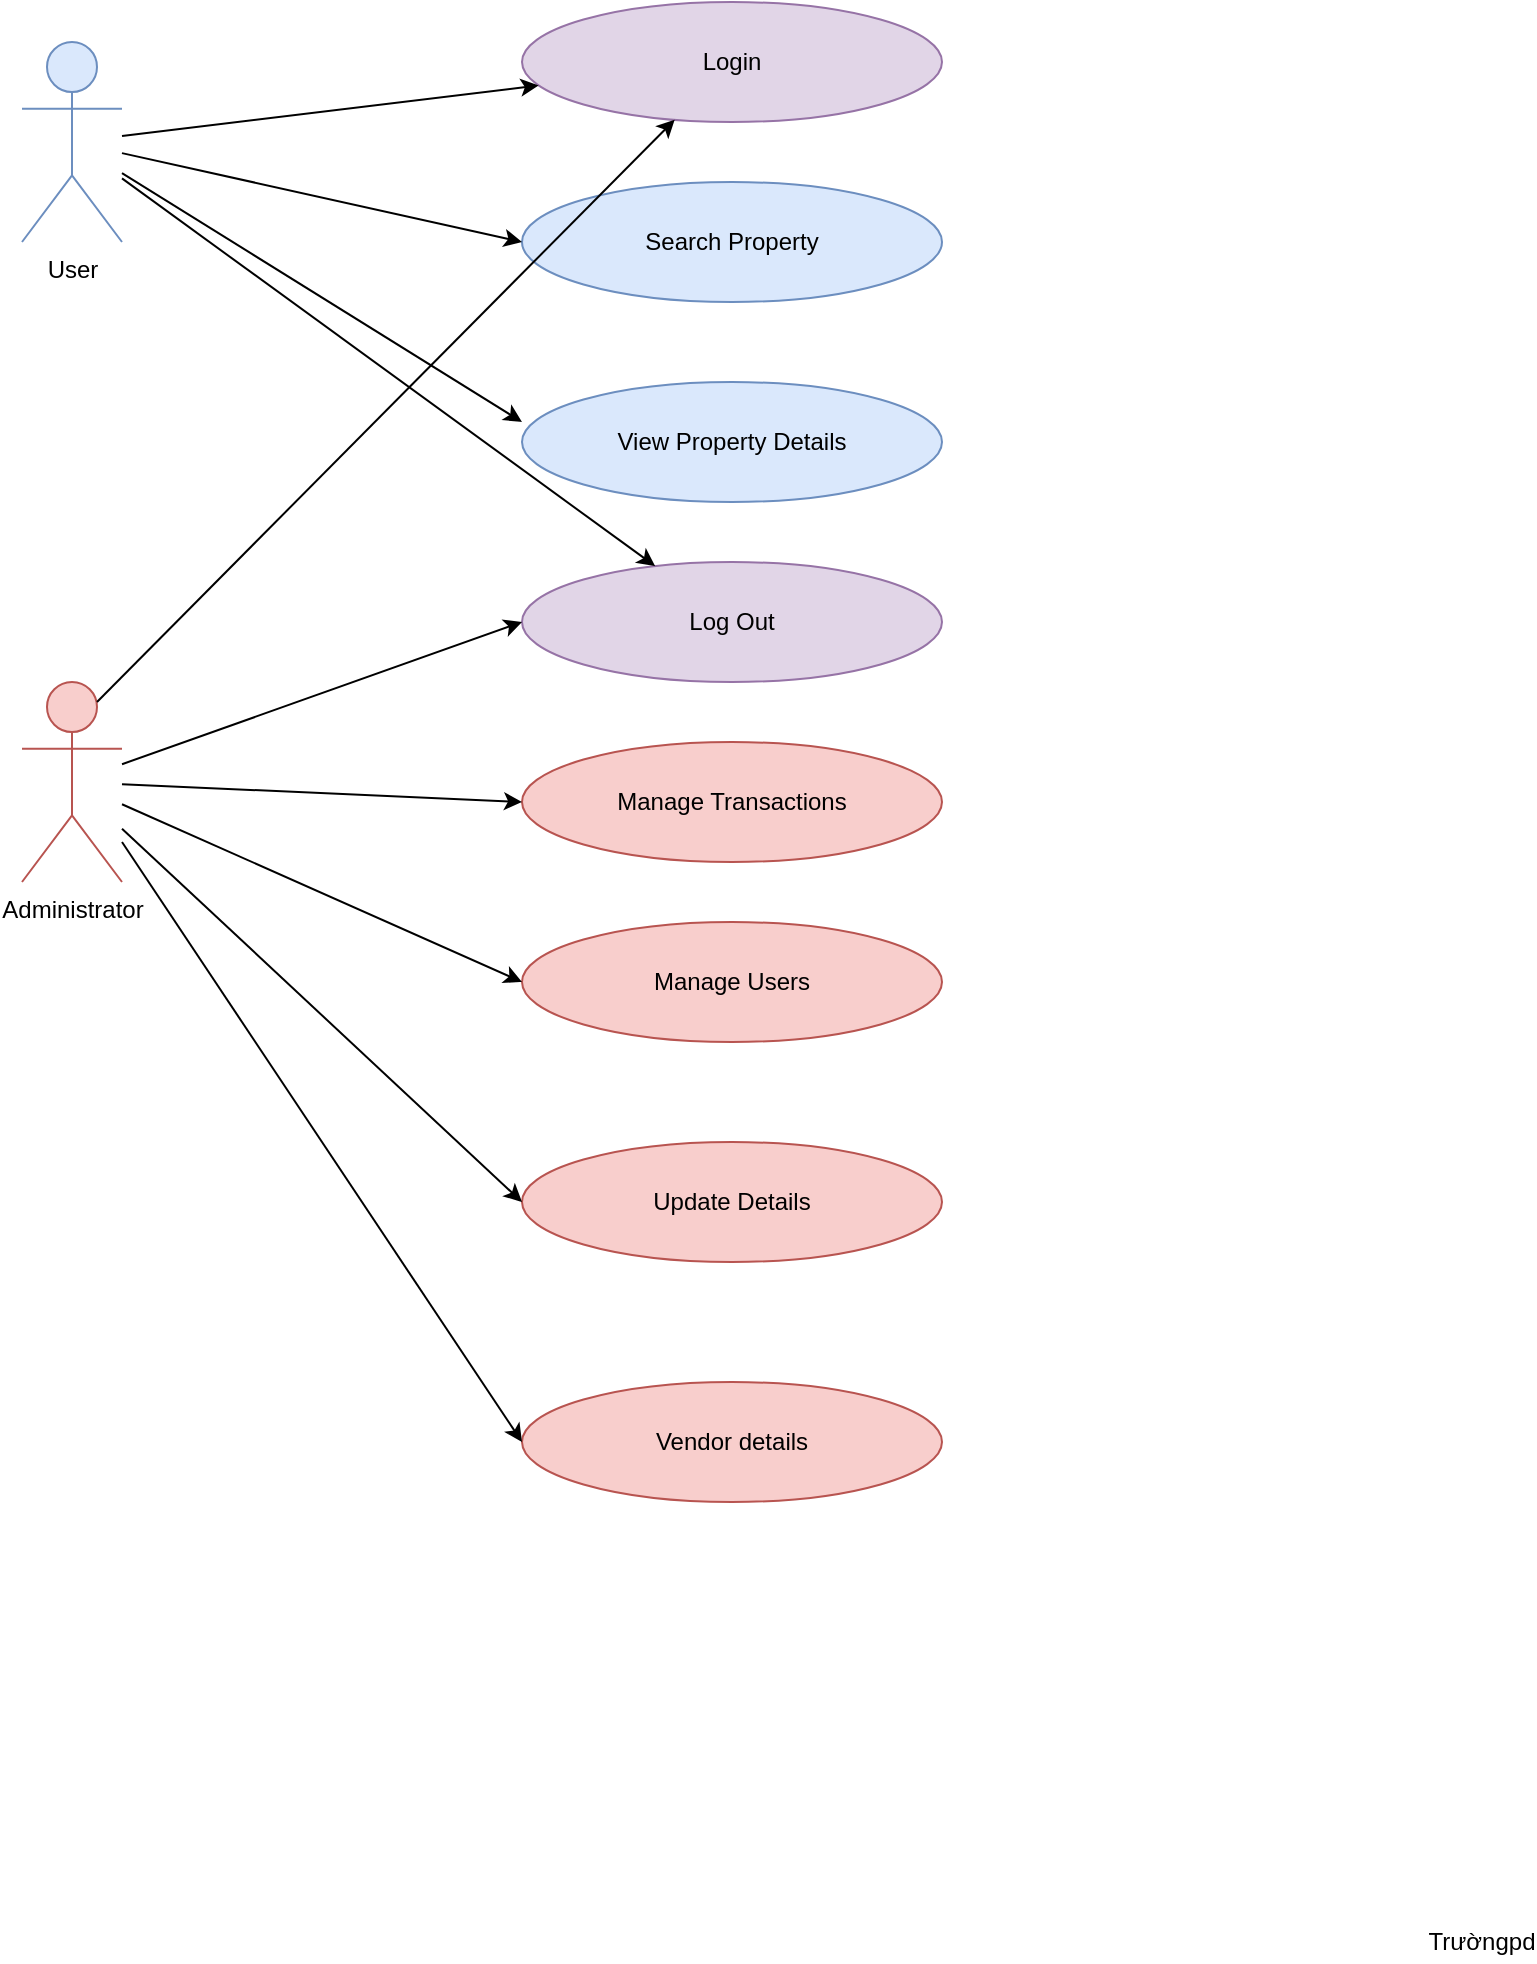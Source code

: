 <mxfile version="13.9.8" type="github" pages="2">
  <diagram id="Z8oSEbn1bBhq3Yj3LOK5" name="Estate-website">
    <mxGraphModel dx="1965" dy="1140" grid="1" gridSize="10" guides="1" tooltips="1" connect="1" arrows="1" fold="1" page="1" pageScale="1" pageWidth="850" pageHeight="1100" math="0" shadow="0">
      <root>
        <mxCell id="0" />
        <mxCell id="1" parent="0" />
        <mxCell id="-wQXRfL7DwlZ8ekNPzgg-1" value="User&lt;br&gt;" style="shape=umlActor;verticalLabelPosition=bottom;verticalAlign=top;html=1;outlineConnect=0;fillColor=#dae8fc;strokeColor=#6c8ebf;" parent="1" vertex="1">
          <mxGeometry x="70" y="130" width="50" height="100" as="geometry" />
        </mxCell>
        <mxCell id="-wQXRfL7DwlZ8ekNPzgg-6" value="Administrator" style="shape=umlActor;verticalLabelPosition=bottom;verticalAlign=top;html=1;outlineConnect=0;fillColor=#f8cecc;strokeColor=#b85450;" parent="1" vertex="1">
          <mxGeometry x="70" y="450" width="50" height="100" as="geometry" />
        </mxCell>
        <mxCell id="-wQXRfL7DwlZ8ekNPzgg-10" value="Login" style="ellipse;whiteSpace=wrap;html=1;fillColor=#e1d5e7;strokeColor=#9673a6;" parent="1" vertex="1">
          <mxGeometry x="320" y="110" width="210" height="60" as="geometry" />
        </mxCell>
        <mxCell id="-wQXRfL7DwlZ8ekNPzgg-11" value="Search Property" style="ellipse;whiteSpace=wrap;html=1;fillColor=#dae8fc;strokeColor=#6c8ebf;" parent="1" vertex="1">
          <mxGeometry x="320" y="200" width="210" height="60" as="geometry" />
        </mxCell>
        <mxCell id="-wQXRfL7DwlZ8ekNPzgg-12" value="Update Details" style="ellipse;whiteSpace=wrap;html=1;fillColor=#f8cecc;strokeColor=#b85450;" parent="1" vertex="1">
          <mxGeometry x="320" y="680" width="210" height="60" as="geometry" />
        </mxCell>
        <mxCell id="-wQXRfL7DwlZ8ekNPzgg-13" value="View Property Details" style="ellipse;whiteSpace=wrap;html=1;fillColor=#dae8fc;strokeColor=#6c8ebf;" parent="1" vertex="1">
          <mxGeometry x="320" y="300" width="210" height="60" as="geometry" />
        </mxCell>
        <mxCell id="-wQXRfL7DwlZ8ekNPzgg-14" value="Manage Transactions" style="ellipse;whiteSpace=wrap;html=1;fillColor=#f8cecc;strokeColor=#b85450;" parent="1" vertex="1">
          <mxGeometry x="320" y="480" width="210" height="60" as="geometry" />
        </mxCell>
        <mxCell id="-wQXRfL7DwlZ8ekNPzgg-15" value="Manage Users" style="ellipse;whiteSpace=wrap;html=1;fillColor=#f8cecc;strokeColor=#b85450;" parent="1" vertex="1">
          <mxGeometry x="320" y="570" width="210" height="60" as="geometry" />
        </mxCell>
        <mxCell id="-wQXRfL7DwlZ8ekNPzgg-16" value="Log Out" style="ellipse;whiteSpace=wrap;html=1;fillColor=#e1d5e7;strokeColor=#9673a6;" parent="1" vertex="1">
          <mxGeometry x="320" y="390" width="210" height="60" as="geometry" />
        </mxCell>
        <mxCell id="-wQXRfL7DwlZ8ekNPzgg-17" value="Vendor details" style="ellipse;whiteSpace=wrap;html=1;fillColor=#f8cecc;strokeColor=#b85450;" parent="1" vertex="1">
          <mxGeometry x="320" y="800" width="210" height="60" as="geometry" />
        </mxCell>
        <mxCell id="-wQXRfL7DwlZ8ekNPzgg-19" value="" style="endArrow=classic;html=1;" parent="1" source="-wQXRfL7DwlZ8ekNPzgg-1" target="-wQXRfL7DwlZ8ekNPzgg-10" edge="1">
          <mxGeometry width="50" height="50" relative="1" as="geometry">
            <mxPoint x="400" y="210" as="sourcePoint" />
            <mxPoint x="450" y="160" as="targetPoint" />
          </mxGeometry>
        </mxCell>
        <mxCell id="-wQXRfL7DwlZ8ekNPzgg-23" value="" style="endArrow=classic;html=1;entryX=0;entryY=0.5;entryDx=0;entryDy=0;" parent="1" source="-wQXRfL7DwlZ8ekNPzgg-1" target="-wQXRfL7DwlZ8ekNPzgg-11" edge="1">
          <mxGeometry width="50" height="50" relative="1" as="geometry">
            <mxPoint x="400" y="210" as="sourcePoint" />
            <mxPoint x="450" y="160" as="targetPoint" />
          </mxGeometry>
        </mxCell>
        <mxCell id="-wQXRfL7DwlZ8ekNPzgg-24" value="" style="endArrow=classic;html=1;entryX=0;entryY=0.333;entryDx=0;entryDy=0;entryPerimeter=0;" parent="1" source="-wQXRfL7DwlZ8ekNPzgg-1" target="-wQXRfL7DwlZ8ekNPzgg-13" edge="1">
          <mxGeometry width="50" height="50" relative="1" as="geometry">
            <mxPoint x="400" y="210" as="sourcePoint" />
            <mxPoint x="310" y="330" as="targetPoint" />
          </mxGeometry>
        </mxCell>
        <mxCell id="-wQXRfL7DwlZ8ekNPzgg-25" value="" style="endArrow=classic;html=1;" parent="1" source="-wQXRfL7DwlZ8ekNPzgg-1" target="-wQXRfL7DwlZ8ekNPzgg-16" edge="1">
          <mxGeometry width="50" height="50" relative="1" as="geometry">
            <mxPoint x="140" y="400" as="sourcePoint" />
            <mxPoint x="450" y="340" as="targetPoint" />
          </mxGeometry>
        </mxCell>
        <mxCell id="-wQXRfL7DwlZ8ekNPzgg-26" value="" style="endArrow=classic;html=1;entryX=0;entryY=0.5;entryDx=0;entryDy=0;" parent="1" source="-wQXRfL7DwlZ8ekNPzgg-6" target="-wQXRfL7DwlZ8ekNPzgg-16" edge="1">
          <mxGeometry width="50" height="50" relative="1" as="geometry">
            <mxPoint x="400" y="390" as="sourcePoint" />
            <mxPoint x="450" y="340" as="targetPoint" />
          </mxGeometry>
        </mxCell>
        <mxCell id="-wQXRfL7DwlZ8ekNPzgg-28" value="" style="endArrow=classic;html=1;entryX=0;entryY=0.5;entryDx=0;entryDy=0;" parent="1" source="-wQXRfL7DwlZ8ekNPzgg-6" target="-wQXRfL7DwlZ8ekNPzgg-15" edge="1">
          <mxGeometry width="50" height="50" relative="1" as="geometry">
            <mxPoint x="300" y="640" as="sourcePoint" />
            <mxPoint x="350" y="590" as="targetPoint" />
          </mxGeometry>
        </mxCell>
        <mxCell id="-wQXRfL7DwlZ8ekNPzgg-30" value="" style="endArrow=classic;html=1;entryX=0;entryY=0.5;entryDx=0;entryDy=0;" parent="1" source="-wQXRfL7DwlZ8ekNPzgg-6" target="-wQXRfL7DwlZ8ekNPzgg-14" edge="1">
          <mxGeometry width="50" height="50" relative="1" as="geometry">
            <mxPoint x="400" y="390" as="sourcePoint" />
            <mxPoint x="450" y="340" as="targetPoint" />
          </mxGeometry>
        </mxCell>
        <mxCell id="-wQXRfL7DwlZ8ekNPzgg-31" value="" style="endArrow=classic;html=1;entryX=0;entryY=0.5;entryDx=0;entryDy=0;" parent="1" source="-wQXRfL7DwlZ8ekNPzgg-6" target="-wQXRfL7DwlZ8ekNPzgg-12" edge="1">
          <mxGeometry width="50" height="50" relative="1" as="geometry">
            <mxPoint x="400" y="540" as="sourcePoint" />
            <mxPoint x="450" y="490" as="targetPoint" />
          </mxGeometry>
        </mxCell>
        <mxCell id="-wQXRfL7DwlZ8ekNPzgg-32" value="" style="endArrow=classic;html=1;entryX=0;entryY=0.5;entryDx=0;entryDy=0;" parent="1" target="-wQXRfL7DwlZ8ekNPzgg-17" edge="1">
          <mxGeometry width="50" height="50" relative="1" as="geometry">
            <mxPoint x="120" y="530" as="sourcePoint" />
            <mxPoint x="450" y="670" as="targetPoint" />
          </mxGeometry>
        </mxCell>
        <mxCell id="-wQXRfL7DwlZ8ekNPzgg-33" value="" style="endArrow=classic;html=1;exitX=0.75;exitY=0.1;exitDx=0;exitDy=0;exitPerimeter=0;" parent="1" source="-wQXRfL7DwlZ8ekNPzgg-6" target="-wQXRfL7DwlZ8ekNPzgg-10" edge="1">
          <mxGeometry width="50" height="50" relative="1" as="geometry">
            <mxPoint x="400" y="340" as="sourcePoint" />
            <mxPoint x="450" y="290" as="targetPoint" />
          </mxGeometry>
        </mxCell>
        <mxCell id="-wQXRfL7DwlZ8ekNPzgg-34" value="Trườngpd" style="text;html=1;strokeColor=none;fillColor=none;align=center;verticalAlign=middle;whiteSpace=wrap;rounded=0;" parent="1" vertex="1">
          <mxGeometry x="780" y="1070" width="40" height="20" as="geometry" />
        </mxCell>
      </root>
    </mxGraphModel>
  </diagram>
  <diagram id="oPkNvQ8Dj2n9ATQopcD-" name="database">
    <mxGraphModel dx="1677" dy="1127" grid="0" gridSize="10" guides="1" tooltips="1" connect="1" arrows="1" fold="1" page="0" pageScale="1" pageWidth="850" pageHeight="1100" background="none" math="0" shadow="0">
      <root>
        <mxCell id="tRssm2NruW9SGUldVLzW-0" />
        <mxCell id="tRssm2NruW9SGUldVLzW-1" parent="tRssm2NruW9SGUldVLzW-0" />
        <mxCell id="tRssm2NruW9SGUldVLzW-2" value="Category" style="shape=table;html=1;whiteSpace=wrap;startSize=30;container=1;collapsible=0;childLayout=tableLayout;fixedRows=1;rowLines=0;fontStyle=0;align=center;fillColor=#fff2cc;strokeColor=#d6b656;" vertex="1" parent="tRssm2NruW9SGUldVLzW-1">
          <mxGeometry x="-60" y="-28" width="170" height="120.176" as="geometry" />
        </mxCell>
        <mxCell id="tRssm2NruW9SGUldVLzW-3" value="" style="shape=partialRectangle;html=1;whiteSpace=wrap;collapsible=0;dropTarget=0;pointerEvents=0;fillColor=none;top=0;left=0;bottom=1;right=0;points=[[0,0.5],[1,0.5]];portConstraint=eastwest;" vertex="1" parent="tRssm2NruW9SGUldVLzW-2">
          <mxGeometry y="30" width="170" height="30" as="geometry" />
        </mxCell>
        <mxCell id="tRssm2NruW9SGUldVLzW-4" value="PR" style="shape=partialRectangle;html=1;whiteSpace=wrap;connectable=0;fillColor=none;top=0;left=0;bottom=0;right=0;overflow=hidden;" vertex="1" parent="tRssm2NruW9SGUldVLzW-3">
          <mxGeometry width="38" height="30" as="geometry" />
        </mxCell>
        <mxCell id="tRssm2NruW9SGUldVLzW-5" value="&lt;b&gt;id_category&lt;/b&gt;" style="shape=partialRectangle;html=1;whiteSpace=wrap;connectable=0;fillColor=none;top=0;left=0;bottom=0;right=0;align=left;spacingLeft=6;overflow=hidden;" vertex="1" parent="tRssm2NruW9SGUldVLzW-3">
          <mxGeometry x="38" width="132" height="30" as="geometry" />
        </mxCell>
        <mxCell id="tRssm2NruW9SGUldVLzW-6" value="" style="shape=partialRectangle;html=1;whiteSpace=wrap;collapsible=0;dropTarget=0;pointerEvents=0;fillColor=none;top=0;left=0;bottom=0;right=0;points=[[0,0.5],[1,0.5]];portConstraint=eastwest;" vertex="1" parent="tRssm2NruW9SGUldVLzW-2">
          <mxGeometry y="60" width="170" height="30" as="geometry" />
        </mxCell>
        <mxCell id="tRssm2NruW9SGUldVLzW-7" value="" style="shape=partialRectangle;html=1;whiteSpace=wrap;connectable=0;fillColor=none;top=0;left=0;bottom=0;right=0;overflow=hidden;" vertex="1" parent="tRssm2NruW9SGUldVLzW-6">
          <mxGeometry width="38" height="30" as="geometry" />
        </mxCell>
        <mxCell id="tRssm2NruW9SGUldVLzW-8" value="" style="shape=partialRectangle;html=1;whiteSpace=wrap;connectable=0;fillColor=none;top=0;left=0;bottom=0;right=0;align=left;spacingLeft=6;overflow=hidden;" vertex="1" parent="tRssm2NruW9SGUldVLzW-6">
          <mxGeometry x="38" width="132" height="30" as="geometry" />
        </mxCell>
        <mxCell id="tRssm2NruW9SGUldVLzW-9" value="" style="shape=partialRectangle;html=1;whiteSpace=wrap;collapsible=0;dropTarget=0;pointerEvents=0;fillColor=none;top=0;left=0;bottom=0;right=0;points=[[0,0.5],[1,0.5]];portConstraint=eastwest;" vertex="1" parent="tRssm2NruW9SGUldVLzW-2">
          <mxGeometry y="90" width="170" height="30" as="geometry" />
        </mxCell>
        <mxCell id="tRssm2NruW9SGUldVLzW-10" value="" style="shape=partialRectangle;html=1;whiteSpace=wrap;connectable=0;fillColor=none;top=0;left=0;bottom=0;right=0;overflow=hidden;" vertex="1" parent="tRssm2NruW9SGUldVLzW-9">
          <mxGeometry width="38" height="30" as="geometry" />
        </mxCell>
        <mxCell id="tRssm2NruW9SGUldVLzW-11" value="" style="shape=partialRectangle;html=1;whiteSpace=wrap;connectable=0;fillColor=none;top=0;left=0;bottom=0;right=0;align=left;spacingLeft=6;overflow=hidden;" vertex="1" parent="tRssm2NruW9SGUldVLzW-9">
          <mxGeometry x="38" width="132" height="30" as="geometry" />
        </mxCell>
        <mxCell id="tRssm2NruW9SGUldVLzW-18" value="Product" style="shape=table;html=1;whiteSpace=wrap;startSize=30;container=1;collapsible=0;childLayout=tableLayout;fixedRows=1;rowLines=0;fontStyle=1;align=center;fillColor=#fff2cc;strokeColor=#d6b656;" vertex="1" parent="tRssm2NruW9SGUldVLzW-1">
          <mxGeometry x="239" y="57" width="170" height="362" as="geometry" />
        </mxCell>
        <mxCell id="tRssm2NruW9SGUldVLzW-19" value="" style="shape=partialRectangle;html=1;whiteSpace=wrap;collapsible=0;dropTarget=0;pointerEvents=0;fillColor=none;top=0;left=0;bottom=1;right=0;points=[[0,0.5],[1,0.5]];portConstraint=eastwest;" vertex="1" parent="tRssm2NruW9SGUldVLzW-18">
          <mxGeometry y="30" width="170" height="30" as="geometry" />
        </mxCell>
        <mxCell id="tRssm2NruW9SGUldVLzW-20" value="PR" style="shape=partialRectangle;html=1;whiteSpace=wrap;connectable=0;fillColor=none;top=0;left=0;bottom=0;right=0;overflow=hidden;" vertex="1" parent="tRssm2NruW9SGUldVLzW-19">
          <mxGeometry width="38" height="30" as="geometry" />
        </mxCell>
        <mxCell id="tRssm2NruW9SGUldVLzW-21" value="&lt;b&gt;id_product&lt;/b&gt;" style="shape=partialRectangle;html=1;whiteSpace=wrap;connectable=0;fillColor=none;top=0;left=0;bottom=0;right=0;align=left;spacingLeft=6;overflow=hidden;" vertex="1" parent="tRssm2NruW9SGUldVLzW-19">
          <mxGeometry x="38" width="132" height="30" as="geometry" />
        </mxCell>
        <mxCell id="tRssm2NruW9SGUldVLzW-22" value="" style="shape=partialRectangle;html=1;whiteSpace=wrap;collapsible=0;dropTarget=0;pointerEvents=0;fillColor=none;top=0;left=0;bottom=0;right=0;points=[[0,0.5],[1,0.5]];portConstraint=eastwest;" vertex="1" parent="tRssm2NruW9SGUldVLzW-18">
          <mxGeometry y="60" width="170" height="30" as="geometry" />
        </mxCell>
        <mxCell id="tRssm2NruW9SGUldVLzW-23" value="" style="shape=partialRectangle;html=1;whiteSpace=wrap;connectable=0;fillColor=none;top=0;left=0;bottom=0;right=0;overflow=hidden;" vertex="1" parent="tRssm2NruW9SGUldVLzW-22">
          <mxGeometry width="38" height="30" as="geometry" />
        </mxCell>
        <mxCell id="tRssm2NruW9SGUldVLzW-24" value="name" style="shape=partialRectangle;html=1;whiteSpace=wrap;connectable=0;fillColor=none;top=0;left=0;bottom=0;right=0;align=left;spacingLeft=6;overflow=hidden;" vertex="1" parent="tRssm2NruW9SGUldVLzW-22">
          <mxGeometry x="38" width="132" height="30" as="geometry" />
        </mxCell>
        <mxCell id="tRssm2NruW9SGUldVLzW-25" value="" style="shape=partialRectangle;html=1;whiteSpace=wrap;collapsible=0;dropTarget=0;pointerEvents=0;fillColor=none;top=0;left=0;bottom=0;right=0;points=[[0,0.5],[1,0.5]];portConstraint=eastwest;" vertex="1" parent="tRssm2NruW9SGUldVLzW-18">
          <mxGeometry y="90" width="170" height="30" as="geometry" />
        </mxCell>
        <mxCell id="tRssm2NruW9SGUldVLzW-26" value="" style="shape=partialRectangle;html=1;whiteSpace=wrap;connectable=0;fillColor=none;top=0;left=0;bottom=0;right=0;overflow=hidden;" vertex="1" parent="tRssm2NruW9SGUldVLzW-25">
          <mxGeometry width="38" height="30" as="geometry" />
        </mxCell>
        <mxCell id="tRssm2NruW9SGUldVLzW-27" value="price" style="shape=partialRectangle;html=1;whiteSpace=wrap;connectable=0;fillColor=none;top=0;left=0;bottom=0;right=0;align=left;spacingLeft=6;overflow=hidden;" vertex="1" parent="tRssm2NruW9SGUldVLzW-25">
          <mxGeometry x="38" width="132" height="30" as="geometry" />
        </mxCell>
        <mxCell id="tRssm2NruW9SGUldVLzW-28" value="" style="shape=partialRectangle;html=1;whiteSpace=wrap;collapsible=0;dropTarget=0;pointerEvents=0;fillColor=none;top=0;left=0;bottom=0;right=0;points=[[0,0.5],[1,0.5]];portConstraint=eastwest;" vertex="1" parent="tRssm2NruW9SGUldVLzW-18">
          <mxGeometry y="120" width="170" height="30" as="geometry" />
        </mxCell>
        <mxCell id="tRssm2NruW9SGUldVLzW-29" value="" style="shape=partialRectangle;html=1;whiteSpace=wrap;connectable=0;fillColor=none;top=0;left=0;bottom=0;right=0;overflow=hidden;" vertex="1" parent="tRssm2NruW9SGUldVLzW-28">
          <mxGeometry width="38" height="30" as="geometry" />
        </mxCell>
        <mxCell id="tRssm2NruW9SGUldVLzW-30" value="image" style="shape=partialRectangle;html=1;whiteSpace=wrap;connectable=0;fillColor=none;top=0;left=0;bottom=0;right=0;align=left;spacingLeft=6;overflow=hidden;" vertex="1" parent="tRssm2NruW9SGUldVLzW-28">
          <mxGeometry x="38" width="132" height="30" as="geometry" />
        </mxCell>
        <mxCell id="tRssm2NruW9SGUldVLzW-31" value="" style="shape=partialRectangle;html=1;whiteSpace=wrap;collapsible=0;dropTarget=0;pointerEvents=0;fillColor=none;top=0;left=0;bottom=0;right=0;points=[[0,0.5],[1,0.5]];portConstraint=eastwest;" vertex="1" parent="tRssm2NruW9SGUldVLzW-18">
          <mxGeometry y="150" width="170" height="30" as="geometry" />
        </mxCell>
        <mxCell id="tRssm2NruW9SGUldVLzW-32" value="" style="shape=partialRectangle;html=1;whiteSpace=wrap;connectable=0;fillColor=none;top=0;left=0;bottom=0;right=0;overflow=hidden;" vertex="1" parent="tRssm2NruW9SGUldVLzW-31">
          <mxGeometry width="38" height="30" as="geometry" />
        </mxCell>
        <mxCell id="tRssm2NruW9SGUldVLzW-33" value="discount" style="shape=partialRectangle;html=1;whiteSpace=wrap;connectable=0;fillColor=none;top=0;left=0;bottom=0;right=0;align=left;spacingLeft=6;overflow=hidden;" vertex="1" parent="tRssm2NruW9SGUldVLzW-31">
          <mxGeometry x="38" width="132" height="30" as="geometry" />
        </mxCell>
        <mxCell id="tRssm2NruW9SGUldVLzW-34" value="" style="shape=partialRectangle;html=1;whiteSpace=wrap;collapsible=0;dropTarget=0;pointerEvents=0;fillColor=none;top=0;left=0;bottom=0;right=0;points=[[0,0.5],[1,0.5]];portConstraint=eastwest;" vertex="1" parent="tRssm2NruW9SGUldVLzW-18">
          <mxGeometry y="180" width="170" height="30" as="geometry" />
        </mxCell>
        <mxCell id="tRssm2NruW9SGUldVLzW-35" value="FR1" style="shape=partialRectangle;html=1;whiteSpace=wrap;connectable=0;fillColor=none;top=0;left=0;bottom=0;right=0;overflow=hidden;" vertex="1" parent="tRssm2NruW9SGUldVLzW-34">
          <mxGeometry width="38" height="30" as="geometry" />
        </mxCell>
        <mxCell id="tRssm2NruW9SGUldVLzW-36" value="id_category" style="shape=partialRectangle;html=1;whiteSpace=wrap;connectable=0;fillColor=none;top=0;left=0;bottom=0;right=0;align=left;spacingLeft=6;overflow=hidden;" vertex="1" parent="tRssm2NruW9SGUldVLzW-34">
          <mxGeometry x="38" width="132" height="30" as="geometry" />
        </mxCell>
        <mxCell id="tRssm2NruW9SGUldVLzW-37" value="" style="shape=partialRectangle;html=1;whiteSpace=wrap;collapsible=0;dropTarget=0;pointerEvents=0;fillColor=none;top=0;left=0;bottom=0;right=0;points=[[0,0.5],[1,0.5]];portConstraint=eastwest;" vertex="1" parent="tRssm2NruW9SGUldVLzW-18">
          <mxGeometry y="210" width="170" height="30" as="geometry" />
        </mxCell>
        <mxCell id="tRssm2NruW9SGUldVLzW-38" value="" style="shape=partialRectangle;html=1;whiteSpace=wrap;connectable=0;fillColor=none;top=0;left=0;bottom=0;right=0;overflow=hidden;" vertex="1" parent="tRssm2NruW9SGUldVLzW-37">
          <mxGeometry width="38" height="30" as="geometry" />
        </mxCell>
        <mxCell id="tRssm2NruW9SGUldVLzW-39" value="description" style="shape=partialRectangle;html=1;whiteSpace=wrap;connectable=0;fillColor=none;top=0;left=0;bottom=0;right=0;align=left;spacingLeft=6;overflow=hidden;" vertex="1" parent="tRssm2NruW9SGUldVLzW-37">
          <mxGeometry x="38" width="132" height="30" as="geometry" />
        </mxCell>
        <mxCell id="tRssm2NruW9SGUldVLzW-137" value="" style="shape=partialRectangle;html=1;whiteSpace=wrap;collapsible=0;dropTarget=0;pointerEvents=0;fillColor=none;top=0;left=0;bottom=0;right=0;points=[[0,0.5],[1,0.5]];portConstraint=eastwest;" vertex="1" parent="tRssm2NruW9SGUldVLzW-18">
          <mxGeometry y="240" width="170" height="30" as="geometry" />
        </mxCell>
        <mxCell id="tRssm2NruW9SGUldVLzW-138" value="" style="shape=partialRectangle;html=1;whiteSpace=wrap;connectable=0;fillColor=none;top=0;left=0;bottom=0;right=0;overflow=hidden;" vertex="1" parent="tRssm2NruW9SGUldVLzW-137">
          <mxGeometry width="38" height="30" as="geometry" />
        </mxCell>
        <mxCell id="tRssm2NruW9SGUldVLzW-139" value="special" style="shape=partialRectangle;html=1;whiteSpace=wrap;connectable=0;fillColor=none;top=0;left=0;bottom=0;right=0;align=left;spacingLeft=6;overflow=hidden;" vertex="1" parent="tRssm2NruW9SGUldVLzW-137">
          <mxGeometry x="38" width="132" height="30" as="geometry" />
        </mxCell>
        <mxCell id="tRssm2NruW9SGUldVLzW-144" value="" style="shape=partialRectangle;html=1;whiteSpace=wrap;collapsible=0;dropTarget=0;pointerEvents=0;fillColor=none;top=0;left=0;bottom=0;right=0;points=[[0,0.5],[1,0.5]];portConstraint=eastwest;" vertex="1" parent="tRssm2NruW9SGUldVLzW-18">
          <mxGeometry y="270" width="170" height="32" as="geometry" />
        </mxCell>
        <mxCell id="tRssm2NruW9SGUldVLzW-145" value="" style="shape=partialRectangle;html=1;whiteSpace=wrap;connectable=0;fillColor=none;top=0;left=0;bottom=0;right=0;overflow=hidden;" vertex="1" parent="tRssm2NruW9SGUldVLzW-144">
          <mxGeometry width="38" height="32" as="geometry" />
        </mxCell>
        <mxCell id="tRssm2NruW9SGUldVLzW-146" value="bed_room" style="shape=partialRectangle;html=1;whiteSpace=wrap;connectable=0;fillColor=none;top=0;left=0;bottom=0;right=0;align=left;spacingLeft=6;overflow=hidden;" vertex="1" parent="tRssm2NruW9SGUldVLzW-144">
          <mxGeometry x="38" width="132" height="32" as="geometry" />
        </mxCell>
        <mxCell id="tRssm2NruW9SGUldVLzW-147" value="" style="shape=partialRectangle;html=1;whiteSpace=wrap;collapsible=0;dropTarget=0;pointerEvents=0;fillColor=none;top=0;left=0;bottom=0;right=0;points=[[0,0.5],[1,0.5]];portConstraint=eastwest;" vertex="1" parent="tRssm2NruW9SGUldVLzW-18">
          <mxGeometry y="302" width="170" height="30" as="geometry" />
        </mxCell>
        <mxCell id="tRssm2NruW9SGUldVLzW-148" value="" style="shape=partialRectangle;html=1;whiteSpace=wrap;connectable=0;fillColor=none;top=0;left=0;bottom=0;right=0;overflow=hidden;" vertex="1" parent="tRssm2NruW9SGUldVLzW-147">
          <mxGeometry width="38" height="30" as="geometry" />
        </mxCell>
        <mxCell id="tRssm2NruW9SGUldVLzW-149" value="bathRoom" style="shape=partialRectangle;html=1;whiteSpace=wrap;connectable=0;fillColor=none;top=0;left=0;bottom=0;right=0;align=left;spacingLeft=6;overflow=hidden;" vertex="1" parent="tRssm2NruW9SGUldVLzW-147">
          <mxGeometry x="38" width="132" height="30" as="geometry" />
        </mxCell>
        <mxCell id="tRssm2NruW9SGUldVLzW-150" value="" style="shape=partialRectangle;html=1;whiteSpace=wrap;collapsible=0;dropTarget=0;pointerEvents=0;fillColor=none;top=0;left=0;bottom=0;right=0;points=[[0,0.5],[1,0.5]];portConstraint=eastwest;" vertex="1" parent="tRssm2NruW9SGUldVLzW-18">
          <mxGeometry y="332" width="170" height="30" as="geometry" />
        </mxCell>
        <mxCell id="tRssm2NruW9SGUldVLzW-151" value="" style="shape=partialRectangle;html=1;whiteSpace=wrap;connectable=0;fillColor=none;top=0;left=0;bottom=0;right=0;overflow=hidden;" vertex="1" parent="tRssm2NruW9SGUldVLzW-150">
          <mxGeometry width="38" height="30" as="geometry" />
        </mxCell>
        <mxCell id="tRssm2NruW9SGUldVLzW-152" value="area" style="shape=partialRectangle;html=1;whiteSpace=wrap;connectable=0;fillColor=none;top=0;left=0;bottom=0;right=0;align=left;spacingLeft=6;overflow=hidden;" vertex="1" parent="tRssm2NruW9SGUldVLzW-150">
          <mxGeometry x="38" width="132" height="30" as="geometry" />
        </mxCell>
        <mxCell id="tRssm2NruW9SGUldVLzW-40" value="Comment" style="shape=table;html=1;whiteSpace=wrap;startSize=30;container=1;collapsible=0;childLayout=tableLayout;fixedRows=1;rowLines=0;fontStyle=1;align=center;fillColor=#fff2cc;strokeColor=#d6b656;" vertex="1" parent="tRssm2NruW9SGUldVLzW-1">
          <mxGeometry x="521" y="-91" width="180" height="238.5" as="geometry" />
        </mxCell>
        <mxCell id="tRssm2NruW9SGUldVLzW-41" value="" style="shape=partialRectangle;html=1;whiteSpace=wrap;collapsible=0;dropTarget=0;pointerEvents=0;fillColor=none;top=0;left=0;bottom=1;right=0;points=[[0,0.5],[1,0.5]];portConstraint=eastwest;" vertex="1" parent="tRssm2NruW9SGUldVLzW-40">
          <mxGeometry y="30" width="180" height="30" as="geometry" />
        </mxCell>
        <mxCell id="tRssm2NruW9SGUldVLzW-42" value="PR" style="shape=partialRectangle;html=1;whiteSpace=wrap;connectable=0;fillColor=none;top=0;left=0;bottom=0;right=0;overflow=hidden;" vertex="1" parent="tRssm2NruW9SGUldVLzW-41">
          <mxGeometry width="33" height="30" as="geometry" />
        </mxCell>
        <mxCell id="tRssm2NruW9SGUldVLzW-43" value="&lt;b&gt;id_comment&lt;/b&gt;" style="shape=partialRectangle;html=1;whiteSpace=wrap;connectable=0;fillColor=none;top=0;left=0;bottom=0;right=0;align=left;spacingLeft=6;overflow=hidden;" vertex="1" parent="tRssm2NruW9SGUldVLzW-41">
          <mxGeometry x="33" width="147" height="30" as="geometry" />
        </mxCell>
        <mxCell id="tRssm2NruW9SGUldVLzW-44" value="" style="shape=partialRectangle;html=1;whiteSpace=wrap;collapsible=0;dropTarget=0;pointerEvents=0;fillColor=none;top=0;left=0;bottom=0;right=0;points=[[0,0.5],[1,0.5]];portConstraint=eastwest;" vertex="1" parent="tRssm2NruW9SGUldVLzW-40">
          <mxGeometry y="60" width="180" height="30" as="geometry" />
        </mxCell>
        <mxCell id="tRssm2NruW9SGUldVLzW-45" value="" style="shape=partialRectangle;html=1;whiteSpace=wrap;connectable=0;fillColor=none;top=0;left=0;bottom=0;right=0;overflow=hidden;" vertex="1" parent="tRssm2NruW9SGUldVLzW-44">
          <mxGeometry width="33" height="30" as="geometry" />
        </mxCell>
        <mxCell id="tRssm2NruW9SGUldVLzW-46" value="content" style="shape=partialRectangle;html=1;whiteSpace=wrap;connectable=0;fillColor=none;top=0;left=0;bottom=0;right=0;align=left;spacingLeft=6;overflow=hidden;" vertex="1" parent="tRssm2NruW9SGUldVLzW-44">
          <mxGeometry x="33" width="147" height="30" as="geometry" />
        </mxCell>
        <mxCell id="tRssm2NruW9SGUldVLzW-47" value="" style="shape=partialRectangle;html=1;whiteSpace=wrap;collapsible=0;dropTarget=0;pointerEvents=0;fillColor=none;top=0;left=0;bottom=0;right=0;points=[[0,0.5],[1,0.5]];portConstraint=eastwest;" vertex="1" parent="tRssm2NruW9SGUldVLzW-40">
          <mxGeometry y="90" width="180" height="30" as="geometry" />
        </mxCell>
        <mxCell id="tRssm2NruW9SGUldVLzW-48" value="FR1" style="shape=partialRectangle;html=1;whiteSpace=wrap;connectable=0;fillColor=none;top=0;left=0;bottom=0;right=0;overflow=hidden;" vertex="1" parent="tRssm2NruW9SGUldVLzW-47">
          <mxGeometry width="33" height="30" as="geometry" />
        </mxCell>
        <mxCell id="tRssm2NruW9SGUldVLzW-49" value="id_customer" style="shape=partialRectangle;html=1;whiteSpace=wrap;connectable=0;fillColor=none;top=0;left=0;bottom=0;right=0;align=left;spacingLeft=6;overflow=hidden;" vertex="1" parent="tRssm2NruW9SGUldVLzW-47">
          <mxGeometry x="33" width="147" height="30" as="geometry" />
        </mxCell>
        <mxCell id="tRssm2NruW9SGUldVLzW-50" value="" style="shape=partialRectangle;html=1;whiteSpace=wrap;collapsible=0;dropTarget=0;pointerEvents=0;fillColor=none;top=0;left=0;bottom=0;right=0;points=[[0,0.5],[1,0.5]];portConstraint=eastwest;" vertex="1" parent="tRssm2NruW9SGUldVLzW-40">
          <mxGeometry y="120" width="180" height="30" as="geometry" />
        </mxCell>
        <mxCell id="tRssm2NruW9SGUldVLzW-51" value="FR2" style="shape=partialRectangle;html=1;whiteSpace=wrap;connectable=0;fillColor=none;top=0;left=0;bottom=0;right=0;overflow=hidden;" vertex="1" parent="tRssm2NruW9SGUldVLzW-50">
          <mxGeometry width="33" height="30" as="geometry" />
        </mxCell>
        <mxCell id="tRssm2NruW9SGUldVLzW-52" value="id_product" style="shape=partialRectangle;html=1;whiteSpace=wrap;connectable=0;fillColor=none;top=0;left=0;bottom=0;right=0;align=left;spacingLeft=6;overflow=hidden;" vertex="1" parent="tRssm2NruW9SGUldVLzW-50">
          <mxGeometry x="33" width="147" height="30" as="geometry" />
        </mxCell>
        <mxCell id="tRssm2NruW9SGUldVLzW-56" value="" style="shape=partialRectangle;html=1;whiteSpace=wrap;collapsible=0;dropTarget=0;pointerEvents=0;fillColor=none;top=0;left=0;bottom=0;right=0;points=[[0,0.5],[1,0.5]];portConstraint=eastwest;" vertex="1" parent="tRssm2NruW9SGUldVLzW-40">
          <mxGeometry y="150" width="180" height="30" as="geometry" />
        </mxCell>
        <mxCell id="tRssm2NruW9SGUldVLzW-57" value="" style="shape=partialRectangle;html=1;whiteSpace=wrap;connectable=0;fillColor=none;top=0;left=0;bottom=0;right=0;overflow=hidden;" vertex="1" parent="tRssm2NruW9SGUldVLzW-56">
          <mxGeometry width="33" height="30" as="geometry" />
        </mxCell>
        <mxCell id="tRssm2NruW9SGUldVLzW-58" value="date" style="shape=partialRectangle;html=1;whiteSpace=wrap;connectable=0;fillColor=none;top=0;left=0;bottom=0;right=0;align=left;spacingLeft=6;overflow=hidden;" vertex="1" parent="tRssm2NruW9SGUldVLzW-56">
          <mxGeometry x="33" width="147" height="30" as="geometry" />
        </mxCell>
        <mxCell id="tRssm2NruW9SGUldVLzW-53" value="" style="shape=partialRectangle;html=1;whiteSpace=wrap;collapsible=0;dropTarget=0;pointerEvents=0;fillColor=none;top=0;left=0;bottom=0;right=0;points=[[0,0.5],[1,0.5]];portConstraint=eastwest;" vertex="1" parent="tRssm2NruW9SGUldVLzW-40">
          <mxGeometry y="180" width="180" height="33" as="geometry" />
        </mxCell>
        <mxCell id="tRssm2NruW9SGUldVLzW-54" value="" style="shape=partialRectangle;html=1;whiteSpace=wrap;connectable=0;fillColor=none;top=0;left=0;bottom=0;right=0;overflow=hidden;" vertex="1" parent="tRssm2NruW9SGUldVLzW-53">
          <mxGeometry width="33" height="33" as="geometry" />
        </mxCell>
        <mxCell id="tRssm2NruW9SGUldVLzW-55" value="" style="shape=partialRectangle;html=1;whiteSpace=wrap;connectable=0;fillColor=none;top=0;left=0;bottom=0;right=0;align=left;spacingLeft=6;overflow=hidden;" vertex="1" parent="tRssm2NruW9SGUldVLzW-53">
          <mxGeometry x="33" width="147" height="33" as="geometry" />
        </mxCell>
        <mxCell id="tRssm2NruW9SGUldVLzW-59" value="" style="shape=partialRectangle;html=1;whiteSpace=wrap;collapsible=0;dropTarget=0;pointerEvents=0;fillColor=none;top=0;left=0;bottom=0;right=0;points=[[0,0.5],[1,0.5]];portConstraint=eastwest;" vertex="1" parent="tRssm2NruW9SGUldVLzW-40">
          <mxGeometry y="213" width="180" height="25" as="geometry" />
        </mxCell>
        <mxCell id="tRssm2NruW9SGUldVLzW-60" value="" style="shape=partialRectangle;html=1;whiteSpace=wrap;connectable=0;fillColor=none;top=0;left=0;bottom=0;right=0;overflow=hidden;" vertex="1" parent="tRssm2NruW9SGUldVLzW-59">
          <mxGeometry width="33" height="25" as="geometry" />
        </mxCell>
        <mxCell id="tRssm2NruW9SGUldVLzW-61" value="" style="shape=partialRectangle;html=1;whiteSpace=wrap;connectable=0;fillColor=none;top=0;left=0;bottom=0;right=0;align=left;spacingLeft=6;overflow=hidden;" vertex="1" parent="tRssm2NruW9SGUldVLzW-59">
          <mxGeometry x="33" width="147" height="25" as="geometry" />
        </mxCell>
        <mxCell id="tRssm2NruW9SGUldVLzW-88" value="Customer" style="shape=table;html=1;whiteSpace=wrap;startSize=30;container=1;collapsible=0;childLayout=tableLayout;fixedRows=1;rowLines=0;fontStyle=1;align=center;fillColor=#fff2cc;strokeColor=#d6b656;" vertex="1" parent="tRssm2NruW9SGUldVLzW-1">
          <mxGeometry x="822" y="98" width="180" height="238" as="geometry" />
        </mxCell>
        <mxCell id="tRssm2NruW9SGUldVLzW-89" value="" style="shape=partialRectangle;html=1;whiteSpace=wrap;collapsible=0;dropTarget=0;pointerEvents=0;fillColor=none;top=0;left=0;bottom=1;right=0;points=[[0,0.5],[1,0.5]];portConstraint=eastwest;" vertex="1" parent="tRssm2NruW9SGUldVLzW-88">
          <mxGeometry y="30" width="180" height="30" as="geometry" />
        </mxCell>
        <mxCell id="tRssm2NruW9SGUldVLzW-90" value="PR" style="shape=partialRectangle;html=1;whiteSpace=wrap;connectable=0;fillColor=none;top=0;left=0;bottom=0;right=0;overflow=hidden;" vertex="1" parent="tRssm2NruW9SGUldVLzW-89">
          <mxGeometry width="33" height="30" as="geometry" />
        </mxCell>
        <mxCell id="tRssm2NruW9SGUldVLzW-91" value="&lt;b&gt;id_customer&lt;/b&gt;" style="shape=partialRectangle;html=1;whiteSpace=wrap;connectable=0;fillColor=none;top=0;left=0;bottom=0;right=0;align=left;spacingLeft=6;overflow=hidden;" vertex="1" parent="tRssm2NruW9SGUldVLzW-89">
          <mxGeometry x="33" width="147" height="30" as="geometry" />
        </mxCell>
        <mxCell id="tRssm2NruW9SGUldVLzW-92" value="" style="shape=partialRectangle;html=1;whiteSpace=wrap;collapsible=0;dropTarget=0;pointerEvents=0;fillColor=none;top=0;left=0;bottom=0;right=0;points=[[0,0.5],[1,0.5]];portConstraint=eastwest;" vertex="1" parent="tRssm2NruW9SGUldVLzW-88">
          <mxGeometry y="60" width="180" height="30" as="geometry" />
        </mxCell>
        <mxCell id="tRssm2NruW9SGUldVLzW-93" value="" style="shape=partialRectangle;html=1;whiteSpace=wrap;connectable=0;fillColor=none;top=0;left=0;bottom=0;right=0;overflow=hidden;" vertex="1" parent="tRssm2NruW9SGUldVLzW-92">
          <mxGeometry width="33" height="30" as="geometry" />
        </mxCell>
        <mxCell id="tRssm2NruW9SGUldVLzW-94" value="name" style="shape=partialRectangle;html=1;whiteSpace=wrap;connectable=0;fillColor=none;top=0;left=0;bottom=0;right=0;align=left;spacingLeft=6;overflow=hidden;" vertex="1" parent="tRssm2NruW9SGUldVLzW-92">
          <mxGeometry x="33" width="147" height="30" as="geometry" />
        </mxCell>
        <mxCell id="tRssm2NruW9SGUldVLzW-95" value="" style="shape=partialRectangle;html=1;whiteSpace=wrap;collapsible=0;dropTarget=0;pointerEvents=0;fillColor=none;top=0;left=0;bottom=0;right=0;points=[[0,0.5],[1,0.5]];portConstraint=eastwest;" vertex="1" parent="tRssm2NruW9SGUldVLzW-88">
          <mxGeometry y="90" width="180" height="30" as="geometry" />
        </mxCell>
        <mxCell id="tRssm2NruW9SGUldVLzW-96" value="" style="shape=partialRectangle;html=1;whiteSpace=wrap;connectable=0;fillColor=none;top=0;left=0;bottom=0;right=0;overflow=hidden;" vertex="1" parent="tRssm2NruW9SGUldVLzW-95">
          <mxGeometry width="33" height="30" as="geometry" />
        </mxCell>
        <mxCell id="tRssm2NruW9SGUldVLzW-97" value="email" style="shape=partialRectangle;html=1;whiteSpace=wrap;connectable=0;fillColor=none;top=0;left=0;bottom=0;right=0;align=left;spacingLeft=6;overflow=hidden;" vertex="1" parent="tRssm2NruW9SGUldVLzW-95">
          <mxGeometry x="33" width="147" height="30" as="geometry" />
        </mxCell>
        <mxCell id="tRssm2NruW9SGUldVLzW-98" value="" style="shape=partialRectangle;html=1;whiteSpace=wrap;collapsible=0;dropTarget=0;pointerEvents=0;fillColor=none;top=0;left=0;bottom=0;right=0;points=[[0,0.5],[1,0.5]];portConstraint=eastwest;" vertex="1" parent="tRssm2NruW9SGUldVLzW-88">
          <mxGeometry y="120" width="180" height="30" as="geometry" />
        </mxCell>
        <mxCell id="tRssm2NruW9SGUldVLzW-99" value="" style="shape=partialRectangle;html=1;whiteSpace=wrap;connectable=0;fillColor=none;top=0;left=0;bottom=0;right=0;overflow=hidden;" vertex="1" parent="tRssm2NruW9SGUldVLzW-98">
          <mxGeometry width="33" height="30" as="geometry" />
        </mxCell>
        <mxCell id="tRssm2NruW9SGUldVLzW-100" value="password" style="shape=partialRectangle;html=1;whiteSpace=wrap;connectable=0;fillColor=none;top=0;left=0;bottom=0;right=0;align=left;spacingLeft=6;overflow=hidden;" vertex="1" parent="tRssm2NruW9SGUldVLzW-98">
          <mxGeometry x="33" width="147" height="30" as="geometry" />
        </mxCell>
        <mxCell id="tRssm2NruW9SGUldVLzW-101" value="" style="shape=partialRectangle;html=1;whiteSpace=wrap;collapsible=0;dropTarget=0;pointerEvents=0;fillColor=none;top=0;left=0;bottom=0;right=0;points=[[0,0.5],[1,0.5]];portConstraint=eastwest;" vertex="1" parent="tRssm2NruW9SGUldVLzW-88">
          <mxGeometry y="150" width="180" height="33" as="geometry" />
        </mxCell>
        <mxCell id="tRssm2NruW9SGUldVLzW-102" value="" style="shape=partialRectangle;html=1;whiteSpace=wrap;connectable=0;fillColor=none;top=0;left=0;bottom=0;right=0;overflow=hidden;" vertex="1" parent="tRssm2NruW9SGUldVLzW-101">
          <mxGeometry width="33" height="33" as="geometry" />
        </mxCell>
        <mxCell id="tRssm2NruW9SGUldVLzW-103" value="rule" style="shape=partialRectangle;html=1;whiteSpace=wrap;connectable=0;fillColor=none;top=0;left=0;bottom=0;right=0;align=left;spacingLeft=6;overflow=hidden;" vertex="1" parent="tRssm2NruW9SGUldVLzW-101">
          <mxGeometry x="33" width="147" height="33" as="geometry" />
        </mxCell>
        <mxCell id="tRssm2NruW9SGUldVLzW-104" value="" style="shape=partialRectangle;html=1;whiteSpace=wrap;collapsible=0;dropTarget=0;pointerEvents=0;fillColor=none;top=0;left=0;bottom=0;right=0;points=[[0,0.5],[1,0.5]];portConstraint=eastwest;" vertex="1" parent="tRssm2NruW9SGUldVLzW-88">
          <mxGeometry y="183" width="180" height="30" as="geometry" />
        </mxCell>
        <mxCell id="tRssm2NruW9SGUldVLzW-105" value="" style="shape=partialRectangle;html=1;whiteSpace=wrap;connectable=0;fillColor=none;top=0;left=0;bottom=0;right=0;overflow=hidden;" vertex="1" parent="tRssm2NruW9SGUldVLzW-104">
          <mxGeometry width="33" height="30" as="geometry" />
        </mxCell>
        <mxCell id="tRssm2NruW9SGUldVLzW-106" value="" style="shape=partialRectangle;html=1;whiteSpace=wrap;connectable=0;fillColor=none;top=0;left=0;bottom=0;right=0;align=left;spacingLeft=6;overflow=hidden;" vertex="1" parent="tRssm2NruW9SGUldVLzW-104">
          <mxGeometry x="33" width="147" height="30" as="geometry" />
        </mxCell>
        <mxCell id="tRssm2NruW9SGUldVLzW-107" value="" style="shape=partialRectangle;html=1;whiteSpace=wrap;collapsible=0;dropTarget=0;pointerEvents=0;fillColor=none;top=0;left=0;bottom=0;right=0;points=[[0,0.5],[1,0.5]];portConstraint=eastwest;" vertex="1" parent="tRssm2NruW9SGUldVLzW-88">
          <mxGeometry y="213" width="180" height="25" as="geometry" />
        </mxCell>
        <mxCell id="tRssm2NruW9SGUldVLzW-108" value="" style="shape=partialRectangle;html=1;whiteSpace=wrap;connectable=0;fillColor=none;top=0;left=0;bottom=0;right=0;overflow=hidden;" vertex="1" parent="tRssm2NruW9SGUldVLzW-107">
          <mxGeometry width="33" height="25" as="geometry" />
        </mxCell>
        <mxCell id="tRssm2NruW9SGUldVLzW-109" value="" style="shape=partialRectangle;html=1;whiteSpace=wrap;connectable=0;fillColor=none;top=0;left=0;bottom=0;right=0;align=left;spacingLeft=6;overflow=hidden;" vertex="1" parent="tRssm2NruW9SGUldVLzW-107">
          <mxGeometry x="33" width="147" height="25" as="geometry" />
        </mxCell>
        <mxCell id="tRssm2NruW9SGUldVLzW-113" value="" style="endArrow=classic;html=1;entryX=0.988;entryY=0.067;entryDx=0;entryDy=0;entryPerimeter=0;exitX=-0.043;exitY=0;exitDx=0;exitDy=0;exitPerimeter=0;" edge="1" parent="tRssm2NruW9SGUldVLzW-1" source="tRssm2NruW9SGUldVLzW-28" target="tRssm2NruW9SGUldVLzW-6">
          <mxGeometry width="50" height="50" relative="1" as="geometry">
            <mxPoint x="252" y="122" as="sourcePoint" />
            <mxPoint x="506" y="179" as="targetPoint" />
          </mxGeometry>
        </mxCell>
        <mxCell id="tRssm2NruW9SGUldVLzW-115" value="" style="endArrow=classic;html=1;exitX=0.022;exitY=-0.133;exitDx=0;exitDy=0;exitPerimeter=0;entryX=1;entryY=0.5;entryDx=0;entryDy=0;" edge="1" parent="tRssm2NruW9SGUldVLzW-1" source="tRssm2NruW9SGUldVLzW-50" target="tRssm2NruW9SGUldVLzW-25">
          <mxGeometry width="50" height="50" relative="1" as="geometry">
            <mxPoint x="470" y="162" as="sourcePoint" />
            <mxPoint x="520" y="112" as="targetPoint" />
          </mxGeometry>
        </mxCell>
        <mxCell id="tRssm2NruW9SGUldVLzW-116" value="" style="endArrow=classic;html=1;entryX=0;entryY=0.5;entryDx=0;entryDy=0;exitX=1;exitY=0.5;exitDx=0;exitDy=0;" edge="1" parent="tRssm2NruW9SGUldVLzW-1" source="tRssm2NruW9SGUldVLzW-50" target="tRssm2NruW9SGUldVLzW-98">
          <mxGeometry width="50" height="50" relative="1" as="geometry">
            <mxPoint x="470" y="162" as="sourcePoint" />
            <mxPoint x="520" y="112" as="targetPoint" />
          </mxGeometry>
        </mxCell>
        <mxCell id="tRssm2NruW9SGUldVLzW-127" value="Transaction" style="shape=table;html=1;whiteSpace=wrap;startSize=30;container=1;collapsible=0;childLayout=tableLayout;fixedRows=1;rowLines=0;fontStyle=1;align=center;fillColor=#fff2cc;strokeColor=#d6b656;" vertex="1" parent="tRssm2NruW9SGUldVLzW-1">
          <mxGeometry x="-112" y="214" width="180" height="210" as="geometry" />
        </mxCell>
        <mxCell id="tRssm2NruW9SGUldVLzW-128" value="" style="shape=partialRectangle;html=1;whiteSpace=wrap;collapsible=0;dropTarget=0;pointerEvents=0;fillColor=none;top=0;left=0;bottom=1;right=0;points=[[0,0.5],[1,0.5]];portConstraint=eastwest;" vertex="1" parent="tRssm2NruW9SGUldVLzW-127">
          <mxGeometry y="30" width="180" height="30" as="geometry" />
        </mxCell>
        <mxCell id="tRssm2NruW9SGUldVLzW-129" value="PR" style="shape=partialRectangle;html=1;whiteSpace=wrap;connectable=0;fillColor=none;top=0;left=0;bottom=0;right=0;overflow=hidden;" vertex="1" parent="tRssm2NruW9SGUldVLzW-128">
          <mxGeometry width="40" height="30" as="geometry" />
        </mxCell>
        <mxCell id="tRssm2NruW9SGUldVLzW-130" value="id_transaction" style="shape=partialRectangle;html=1;whiteSpace=wrap;connectable=0;fillColor=none;top=0;left=0;bottom=0;right=0;align=left;spacingLeft=6;overflow=hidden;" vertex="1" parent="tRssm2NruW9SGUldVLzW-128">
          <mxGeometry x="40" width="140" height="30" as="geometry" />
        </mxCell>
        <mxCell id="tRssm2NruW9SGUldVLzW-131" value="" style="shape=partialRectangle;html=1;whiteSpace=wrap;collapsible=0;dropTarget=0;pointerEvents=0;fillColor=none;top=0;left=0;bottom=0;right=0;points=[[0,0.5],[1,0.5]];portConstraint=eastwest;" vertex="1" parent="tRssm2NruW9SGUldVLzW-127">
          <mxGeometry y="60" width="180" height="30" as="geometry" />
        </mxCell>
        <mxCell id="tRssm2NruW9SGUldVLzW-132" value="" style="shape=partialRectangle;html=1;whiteSpace=wrap;connectable=0;fillColor=none;top=0;left=0;bottom=0;right=0;overflow=hidden;" vertex="1" parent="tRssm2NruW9SGUldVLzW-131">
          <mxGeometry width="40" height="30" as="geometry" />
        </mxCell>
        <mxCell id="tRssm2NruW9SGUldVLzW-133" value="description" style="shape=partialRectangle;html=1;whiteSpace=wrap;connectable=0;fillColor=none;top=0;left=0;bottom=0;right=0;align=left;spacingLeft=6;overflow=hidden;" vertex="1" parent="tRssm2NruW9SGUldVLzW-131">
          <mxGeometry x="40" width="140" height="30" as="geometry" />
        </mxCell>
        <mxCell id="tRssm2NruW9SGUldVLzW-134" value="" style="shape=partialRectangle;html=1;whiteSpace=wrap;collapsible=0;dropTarget=0;pointerEvents=0;fillColor=none;top=0;left=0;bottom=0;right=0;points=[[0,0.5],[1,0.5]];portConstraint=eastwest;" vertex="1" parent="tRssm2NruW9SGUldVLzW-127">
          <mxGeometry y="90" width="180" height="30" as="geometry" />
        </mxCell>
        <mxCell id="tRssm2NruW9SGUldVLzW-135" value="FR1" style="shape=partialRectangle;html=1;whiteSpace=wrap;connectable=0;fillColor=none;top=0;left=0;bottom=0;right=0;overflow=hidden;" vertex="1" parent="tRssm2NruW9SGUldVLzW-134">
          <mxGeometry width="40" height="30" as="geometry" />
        </mxCell>
        <mxCell id="tRssm2NruW9SGUldVLzW-136" value="id_product" style="shape=partialRectangle;html=1;whiteSpace=wrap;connectable=0;fillColor=none;top=0;left=0;bottom=0;right=0;align=left;spacingLeft=6;overflow=hidden;" vertex="1" parent="tRssm2NruW9SGUldVLzW-134">
          <mxGeometry x="40" width="140" height="30" as="geometry" />
        </mxCell>
        <mxCell id="tRssm2NruW9SGUldVLzW-163" value="" style="shape=partialRectangle;html=1;whiteSpace=wrap;collapsible=0;dropTarget=0;pointerEvents=0;fillColor=none;top=0;left=0;bottom=0;right=0;points=[[0,0.5],[1,0.5]];portConstraint=eastwest;" vertex="1" parent="tRssm2NruW9SGUldVLzW-127">
          <mxGeometry y="120" width="180" height="30" as="geometry" />
        </mxCell>
        <mxCell id="tRssm2NruW9SGUldVLzW-164" value="" style="shape=partialRectangle;html=1;whiteSpace=wrap;connectable=0;fillColor=none;top=0;left=0;bottom=0;right=0;overflow=hidden;" vertex="1" parent="tRssm2NruW9SGUldVLzW-163">
          <mxGeometry width="40" height="30" as="geometry" />
        </mxCell>
        <mxCell id="tRssm2NruW9SGUldVLzW-165" value="phone" style="shape=partialRectangle;html=1;whiteSpace=wrap;connectable=0;fillColor=none;top=0;left=0;bottom=0;right=0;align=left;spacingLeft=6;overflow=hidden;" vertex="1" parent="tRssm2NruW9SGUldVLzW-163">
          <mxGeometry x="40" width="140" height="30" as="geometry" />
        </mxCell>
        <mxCell id="tRssm2NruW9SGUldVLzW-169" value="" style="shape=partialRectangle;html=1;whiteSpace=wrap;collapsible=0;dropTarget=0;pointerEvents=0;fillColor=none;top=0;left=0;bottom=0;right=0;points=[[0,0.5],[1,0.5]];portConstraint=eastwest;" vertex="1" parent="tRssm2NruW9SGUldVLzW-127">
          <mxGeometry y="150" width="180" height="30" as="geometry" />
        </mxCell>
        <mxCell id="tRssm2NruW9SGUldVLzW-170" value="" style="shape=partialRectangle;html=1;whiteSpace=wrap;connectable=0;fillColor=none;top=0;left=0;bottom=0;right=0;overflow=hidden;" vertex="1" parent="tRssm2NruW9SGUldVLzW-169">
          <mxGeometry width="40" height="30" as="geometry" />
        </mxCell>
        <mxCell id="tRssm2NruW9SGUldVLzW-171" value="name" style="shape=partialRectangle;html=1;whiteSpace=wrap;connectable=0;fillColor=none;top=0;left=0;bottom=0;right=0;align=left;spacingLeft=6;overflow=hidden;" vertex="1" parent="tRssm2NruW9SGUldVLzW-169">
          <mxGeometry x="40" width="140" height="30" as="geometry" />
        </mxCell>
        <mxCell id="tRssm2NruW9SGUldVLzW-162" value="" style="endArrow=classic;html=1;exitX=1.009;exitY=0.237;exitDx=0;exitDy=0;exitPerimeter=0;" edge="1" parent="tRssm2NruW9SGUldVLzW-1" source="tRssm2NruW9SGUldVLzW-131">
          <mxGeometry width="50" height="50" relative="1" as="geometry">
            <mxPoint x="185" y="180" as="sourcePoint" />
            <mxPoint x="235" y="130" as="targetPoint" />
          </mxGeometry>
        </mxCell>
      </root>
    </mxGraphModel>
  </diagram>
</mxfile>
